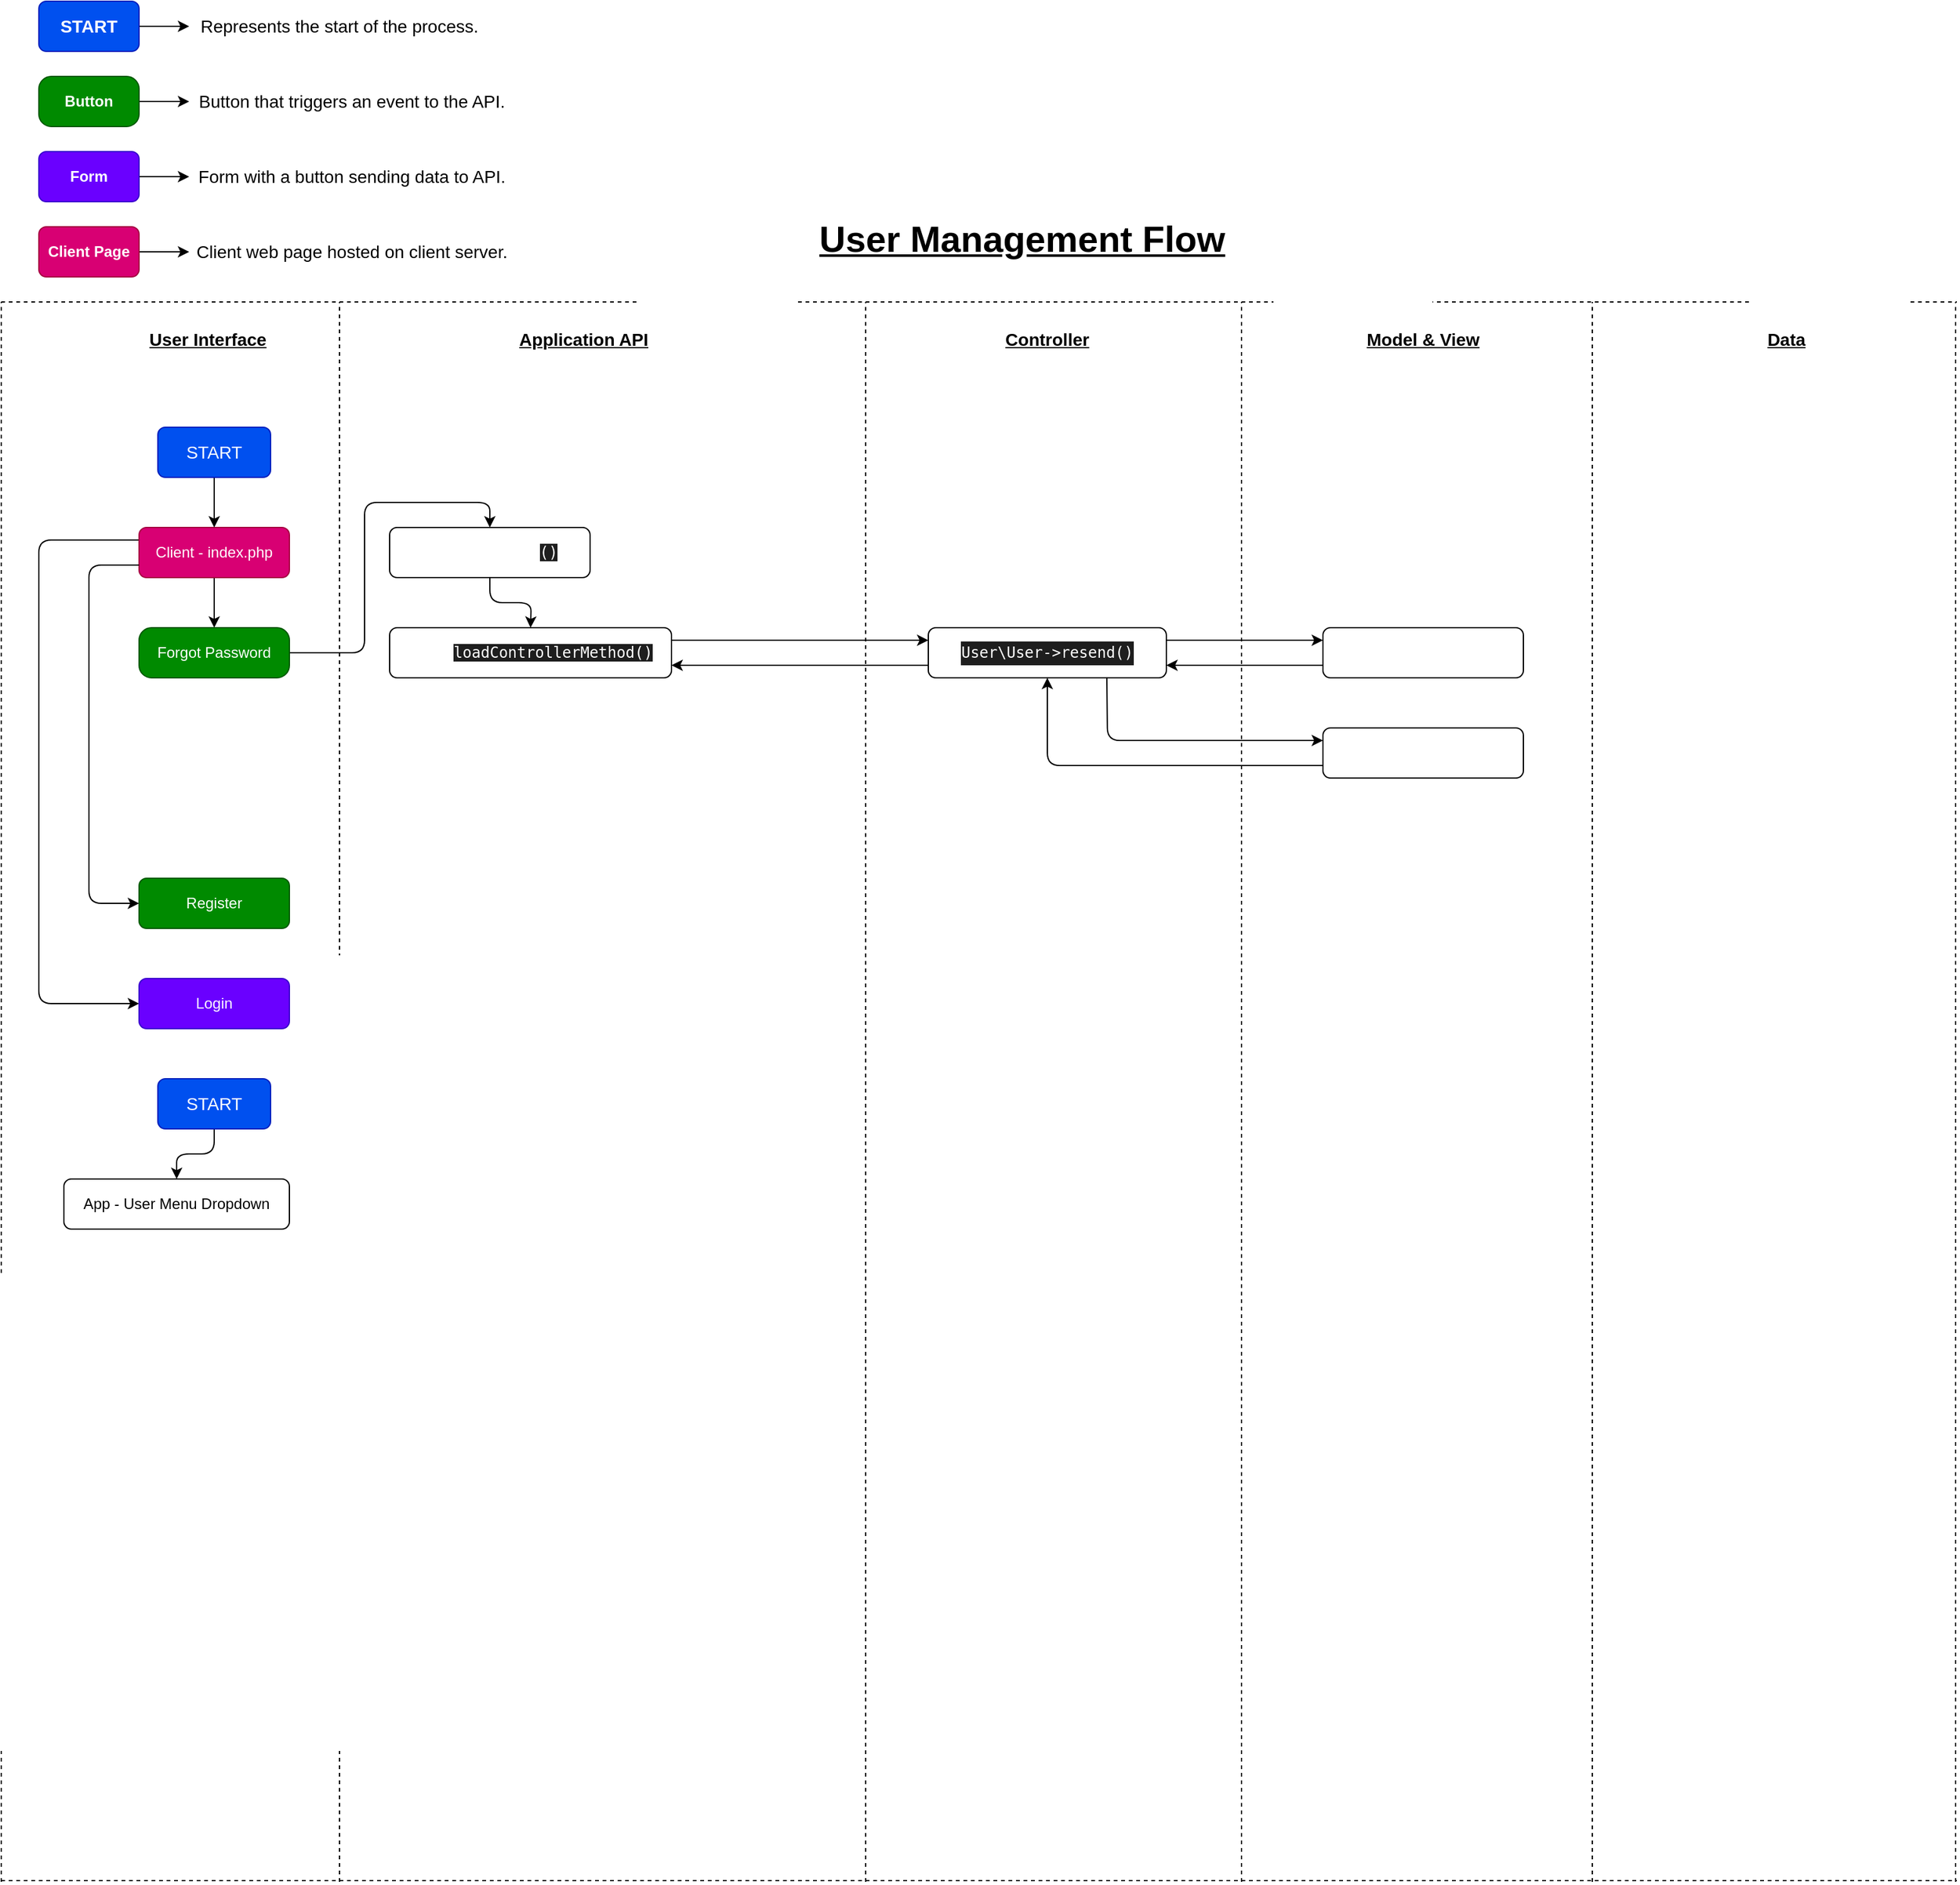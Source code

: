 <mxfile>
    <diagram id="NIuk0Yv9q91BMR4zFglk" name="Page-1">
        <mxGraphModel dx="820" dy="1630" grid="1" gridSize="10" guides="1" tooltips="1" connect="1" arrows="1" fold="1" page="1" pageScale="1" pageWidth="827" pageHeight="1169" math="0" shadow="0">
            <root>
                <mxCell id="0"/>
                <mxCell id="1" parent="0"/>
                <mxCell id="2" value="&lt;u style=&quot;font-size: 29px&quot;&gt;&lt;b style=&quot;font-size: 29px&quot;&gt;&lt;font style=&quot;font-size: 29px&quot;&gt;User Management Flow&lt;/font&gt;&lt;/b&gt;&lt;/u&gt;" style="text;html=1;strokeColor=none;fillColor=none;align=center;verticalAlign=middle;whiteSpace=wrap;rounded=0;fontSize=29;" parent="1" vertex="1">
                    <mxGeometry x="650" y="-170" width="350" height="40" as="geometry"/>
                </mxCell>
                <mxCell id="7" value="" style="edgeStyle=none;html=1;entryX=0;entryY=0.5;entryDx=0;entryDy=0;exitX=0;exitY=0.25;exitDx=0;exitDy=0;" parent="1" source="3" target="6" edge="1">
                    <mxGeometry relative="1" as="geometry">
                        <Array as="points">
                            <mxPoint x="40" y="90"/>
                            <mxPoint x="40" y="460"/>
                        </Array>
                    </mxGeometry>
                </mxCell>
                <mxCell id="25" style="edgeStyle=none;html=1;exitX=0.5;exitY=1;exitDx=0;exitDy=0;entryX=0.5;entryY=0;entryDx=0;entryDy=0;" parent="1" source="3" target="8" edge="1">
                    <mxGeometry relative="1" as="geometry"/>
                </mxCell>
                <mxCell id="3" value="Client - index.php" style="rounded=1;whiteSpace=wrap;html=1;fillColor=#d80073;strokeColor=#A50040;fontColor=#ffffff;" parent="1" vertex="1">
                    <mxGeometry x="120" y="80" width="120" height="40" as="geometry"/>
                </mxCell>
                <mxCell id="4" value="Register" style="rounded=1;whiteSpace=wrap;html=1;fillColor=#008a00;strokeColor=#005700;fontColor=#ffffff;" parent="1" vertex="1">
                    <mxGeometry x="120" y="360" width="120" height="40" as="geometry"/>
                </mxCell>
                <mxCell id="6" value="Login" style="whiteSpace=wrap;html=1;rounded=1;fillColor=#6a00ff;strokeColor=#3700CC;fontColor=#ffffff;" parent="1" vertex="1">
                    <mxGeometry x="120" y="440" width="120" height="40" as="geometry"/>
                </mxCell>
                <mxCell id="18" value="" style="edgeStyle=none;html=1;entryX=0;entryY=0.5;entryDx=0;entryDy=0;exitX=0;exitY=0.75;exitDx=0;exitDy=0;" parent="1" source="3" target="4" edge="1">
                    <mxGeometry relative="1" as="geometry">
                        <Array as="points">
                            <mxPoint x="80" y="110"/>
                            <mxPoint x="80" y="380"/>
                        </Array>
                    </mxGeometry>
                </mxCell>
                <mxCell id="20" value="" style="edgeStyle=none;html=1;exitX=1;exitY=0.5;exitDx=0;exitDy=0;" parent="1" source="8" target="19" edge="1">
                    <mxGeometry relative="1" as="geometry">
                        <Array as="points">
                            <mxPoint x="300" y="180"/>
                            <mxPoint x="300" y="60"/>
                            <mxPoint x="400" y="60"/>
                        </Array>
                    </mxGeometry>
                </mxCell>
                <mxCell id="8" value="Forgot Password" style="whiteSpace=wrap;html=1;rounded=1;fillColor=#008a00;strokeColor=#005700;fontColor=#ffffff;arcSize=25;" parent="1" vertex="1">
                    <mxGeometry x="120" y="160" width="120" height="40" as="geometry"/>
                </mxCell>
                <mxCell id="16" value="App - User Menu Dropdown" style="whiteSpace=wrap;html=1;rounded=1;" parent="1" vertex="1">
                    <mxGeometry x="60" y="600" width="180" height="40" as="geometry"/>
                </mxCell>
                <mxCell id="78" style="edgeStyle=none;html=1;exitX=0.5;exitY=1;exitDx=0;exitDy=0;entryX=0.5;entryY=0;entryDx=0;entryDy=0;fontSize=29;" edge="1" parent="1" source="19" target="77">
                    <mxGeometry relative="1" as="geometry">
                        <Array as="points">
                            <mxPoint x="400" y="140"/>
                            <mxPoint x="433" y="140"/>
                        </Array>
                    </mxGeometry>
                </mxCell>
                <mxCell id="19" value="&lt;font style=&quot;font-size: 12px&quot; color=&quot;#ffffff&quot;&gt;&lt;span style=&quot;font-family: &amp;#34;droid sans mono&amp;#34; , monospace , monospace , &amp;#34;droid sans fallback&amp;#34;&quot;&gt;App-&amp;gt;routeApp&lt;/span&gt;&lt;span style=&quot;background-color: rgb(30 , 30 , 30) ; font-family: &amp;#34;droid sans mono&amp;#34; , monospace , monospace , &amp;#34;droid sans fallback&amp;#34;&quot;&gt;()&lt;/span&gt;&lt;/font&gt;" style="whiteSpace=wrap;html=1;rounded=1;" parent="1" vertex="1">
                    <mxGeometry x="320" y="80" width="160" height="40" as="geometry"/>
                </mxCell>
                <mxCell id="27" value="" style="edgeStyle=none;html=1;fontColor=#FFFFFF;exitX=1;exitY=0.25;exitDx=0;exitDy=0;entryX=0;entryY=0.25;entryDx=0;entryDy=0;" parent="1" source="23" target="26" edge="1">
                    <mxGeometry relative="1" as="geometry"/>
                </mxCell>
                <mxCell id="48" style="edgeStyle=none;html=1;exitX=0.75;exitY=1;exitDx=0;exitDy=0;entryX=0;entryY=0.25;entryDx=0;entryDy=0;fontSize=14;" edge="1" parent="1" source="23" target="31">
                    <mxGeometry relative="1" as="geometry">
                        <Array as="points">
                            <mxPoint x="893" y="250"/>
                        </Array>
                    </mxGeometry>
                </mxCell>
                <mxCell id="80" style="edgeStyle=none;html=1;exitX=0;exitY=0.75;exitDx=0;exitDy=0;entryX=1;entryY=0.75;entryDx=0;entryDy=0;fontSize=29;" edge="1" parent="1" source="23" target="77">
                    <mxGeometry relative="1" as="geometry"/>
                </mxCell>
                <mxCell id="23" value="&lt;div style=&quot;background-color: rgb(30 , 30 , 30) ; font-family: &amp;#34;droid sans mono&amp;#34; , monospace , monospace , &amp;#34;droid sans fallback&amp;#34; ; line-height: 19px&quot;&gt;&lt;font style=&quot;font-size: 12px&quot;&gt;User\User-&amp;gt;resend()&lt;/font&gt;&lt;/div&gt;" style="whiteSpace=wrap;html=1;rounded=1;fontColor=#FFFFFF;" parent="1" vertex="1">
                    <mxGeometry x="750" y="160" width="190" height="40" as="geometry"/>
                </mxCell>
                <mxCell id="47" style="edgeStyle=none;html=1;exitX=0;exitY=0.75;exitDx=0;exitDy=0;entryX=1;entryY=0.75;entryDx=0;entryDy=0;fontSize=14;" edge="1" parent="1" source="26" target="23">
                    <mxGeometry relative="1" as="geometry"/>
                </mxCell>
                <mxCell id="26" value="Model-&amp;gt;callsResend()" style="whiteSpace=wrap;html=1;rounded=1;fontColor=#FFFFFF;" parent="1" vertex="1">
                    <mxGeometry x="1065" y="160" width="160" height="40" as="geometry"/>
                </mxCell>
                <mxCell id="49" style="edgeStyle=none;html=1;exitX=0;exitY=0.75;exitDx=0;exitDy=0;entryX=0.5;entryY=1;entryDx=0;entryDy=0;fontSize=14;" edge="1" parent="1" source="31" target="23">
                    <mxGeometry relative="1" as="geometry">
                        <Array as="points">
                            <mxPoint x="845" y="270"/>
                        </Array>
                    </mxGeometry>
                </mxCell>
                <mxCell id="31" value="View-&amp;gt;resend()" style="whiteSpace=wrap;html=1;rounded=1;fontColor=#FFFFFF;" parent="1" vertex="1">
                    <mxGeometry x="1065" y="240" width="160" height="40" as="geometry"/>
                </mxCell>
                <mxCell id="36" value="User Interface" style="text;html=1;strokeColor=none;fillColor=none;align=center;verticalAlign=middle;whiteSpace=wrap;rounded=0;fontStyle=5;fontSize=14;" vertex="1" parent="1">
                    <mxGeometry x="100" y="-80" width="150" height="20" as="geometry"/>
                </mxCell>
                <mxCell id="39" style="edgeStyle=none;html=1;exitX=0.5;exitY=1;exitDx=0;exitDy=0;entryX=0.5;entryY=0;entryDx=0;entryDy=0;fontSize=14;" edge="1" parent="1" source="38" target="3">
                    <mxGeometry relative="1" as="geometry"/>
                </mxCell>
                <mxCell id="38" value="START" style="rounded=1;whiteSpace=wrap;html=1;fontSize=14;fillColor=#0050ef;strokeColor=#001DBC;fontColor=#ffffff;" vertex="1" parent="1">
                    <mxGeometry x="135" width="90" height="40" as="geometry"/>
                </mxCell>
                <mxCell id="41" style="edgeStyle=none;html=1;exitX=0.5;exitY=1;exitDx=0;exitDy=0;entryX=0.5;entryY=0;entryDx=0;entryDy=0;fontSize=14;" edge="1" parent="1" source="40" target="16">
                    <mxGeometry relative="1" as="geometry">
                        <Array as="points">
                            <mxPoint x="180" y="580"/>
                            <mxPoint x="150" y="580"/>
                        </Array>
                    </mxGeometry>
                </mxCell>
                <mxCell id="40" value="START" style="rounded=1;whiteSpace=wrap;html=1;fontSize=14;fillColor=#0050ef;strokeColor=#001DBC;fontColor=#ffffff;" vertex="1" parent="1">
                    <mxGeometry x="135" y="520" width="90" height="40" as="geometry"/>
                </mxCell>
                <mxCell id="42" value="Application API" style="text;html=1;strokeColor=none;fillColor=none;align=center;verticalAlign=middle;whiteSpace=wrap;rounded=0;fontStyle=5;fontSize=14;" vertex="1" parent="1">
                    <mxGeometry x="400" y="-80" width="150" height="20" as="geometry"/>
                </mxCell>
                <mxCell id="44" value="Controller" style="text;html=1;strokeColor=none;fillColor=none;align=center;verticalAlign=middle;whiteSpace=wrap;rounded=0;fontStyle=5;fontSize=14;" vertex="1" parent="1">
                    <mxGeometry x="770" y="-80" width="150" height="20" as="geometry"/>
                </mxCell>
                <mxCell id="46" value="Model &amp;amp; View" style="text;html=1;strokeColor=none;fillColor=none;align=center;verticalAlign=middle;whiteSpace=wrap;rounded=0;fontStyle=5;fontSize=14;" vertex="1" parent="1">
                    <mxGeometry x="1070" y="-80" width="150" height="20" as="geometry"/>
                </mxCell>
                <mxCell id="59" style="edgeStyle=none;html=1;exitX=1;exitY=0.5;exitDx=0;exitDy=0;entryX=0;entryY=0.5;entryDx=0;entryDy=0;fontSize=14;" edge="1" parent="1" source="51" target="58">
                    <mxGeometry relative="1" as="geometry"/>
                </mxCell>
                <mxCell id="51" value="Button" style="whiteSpace=wrap;html=1;rounded=1;fillColor=#008a00;strokeColor=#005700;fontColor=#ffffff;arcSize=25;fontStyle=1" vertex="1" parent="1">
                    <mxGeometry x="40" y="-280" width="80" height="40" as="geometry"/>
                </mxCell>
                <mxCell id="57" style="edgeStyle=none;html=1;exitX=1;exitY=0.5;exitDx=0;exitDy=0;entryX=0;entryY=0.5;entryDx=0;entryDy=0;fontSize=14;" edge="1" parent="1" source="52" target="56">
                    <mxGeometry relative="1" as="geometry"/>
                </mxCell>
                <mxCell id="52" value="START" style="rounded=1;whiteSpace=wrap;html=1;fontSize=14;fillColor=#0050ef;strokeColor=#001DBC;fontColor=#ffffff;fontStyle=1" vertex="1" parent="1">
                    <mxGeometry x="40" y="-340" width="80" height="40" as="geometry"/>
                </mxCell>
                <mxCell id="61" style="edgeStyle=none;html=1;exitX=1;exitY=0.5;exitDx=0;exitDy=0;entryX=0;entryY=0.5;entryDx=0;entryDy=0;fontSize=14;" edge="1" parent="1" source="54" target="60">
                    <mxGeometry relative="1" as="geometry"/>
                </mxCell>
                <mxCell id="54" value="Form" style="whiteSpace=wrap;html=1;rounded=1;fillColor=#6a00ff;strokeColor=#3700CC;fontColor=#ffffff;fontStyle=1" vertex="1" parent="1">
                    <mxGeometry x="40" y="-220" width="80" height="40" as="geometry"/>
                </mxCell>
                <mxCell id="56" value="&lt;span style=&quot;text-align: left&quot;&gt;Represents the start of the process.&lt;/span&gt;" style="text;html=1;strokeColor=none;fillColor=none;align=center;verticalAlign=middle;whiteSpace=wrap;rounded=0;fontSize=14;" vertex="1" parent="1">
                    <mxGeometry x="160" y="-340" width="240" height="40" as="geometry"/>
                </mxCell>
                <mxCell id="58" value="&lt;span style=&quot;text-align: left&quot;&gt;Button that triggers an event to the API.&lt;/span&gt;" style="text;html=1;strokeColor=none;fillColor=none;align=center;verticalAlign=middle;whiteSpace=wrap;rounded=0;fontSize=14;" vertex="1" parent="1">
                    <mxGeometry x="160" y="-280" width="260" height="40" as="geometry"/>
                </mxCell>
                <mxCell id="60" value="&lt;span style=&quot;text-align: left&quot;&gt;Form with a button sending data to API.&lt;/span&gt;" style="text;html=1;strokeColor=none;fillColor=none;align=center;verticalAlign=middle;whiteSpace=wrap;rounded=0;fontSize=14;" vertex="1" parent="1">
                    <mxGeometry x="160" y="-220" width="260" height="40" as="geometry"/>
                </mxCell>
                <mxCell id="64" style="edgeStyle=none;html=1;exitX=1;exitY=0.5;exitDx=0;exitDy=0;entryX=0;entryY=0.5;entryDx=0;entryDy=0;fontSize=29;" edge="1" parent="1" source="62" target="63">
                    <mxGeometry relative="1" as="geometry"/>
                </mxCell>
                <mxCell id="62" value="Client Page" style="rounded=1;whiteSpace=wrap;html=1;fillColor=#d80073;strokeColor=#A50040;fontColor=#ffffff;fontStyle=1" vertex="1" parent="1">
                    <mxGeometry x="40" y="-160" width="80" height="40" as="geometry"/>
                </mxCell>
                <mxCell id="63" value="&lt;span style=&quot;text-align: left&quot;&gt;Client web page hosted on client server.&lt;/span&gt;" style="text;html=1;strokeColor=none;fillColor=none;align=center;verticalAlign=middle;whiteSpace=wrap;rounded=0;fontSize=14;" vertex="1" parent="1">
                    <mxGeometry x="160" y="-160" width="260" height="40" as="geometry"/>
                </mxCell>
                <mxCell id="67" value="" style="endArrow=none;dashed=1;html=1;fontSize=29;" edge="1" parent="1">
                    <mxGeometry width="50" height="50" relative="1" as="geometry">
                        <mxPoint x="280" y="1161" as="sourcePoint"/>
                        <mxPoint x="280" y="-100" as="targetPoint"/>
                    </mxGeometry>
                </mxCell>
                <mxCell id="68" value="" style="endArrow=none;dashed=1;html=1;fontSize=29;" edge="1" parent="1">
                    <mxGeometry width="50" height="50" relative="1" as="geometry">
                        <mxPoint x="10" y="1161" as="sourcePoint"/>
                        <mxPoint x="10" y="-100" as="targetPoint"/>
                    </mxGeometry>
                </mxCell>
                <mxCell id="69" value="" style="endArrow=none;dashed=1;html=1;fontSize=29;" edge="1" parent="1">
                    <mxGeometry width="50" height="50" relative="1" as="geometry">
                        <mxPoint x="700" y="1161" as="sourcePoint"/>
                        <mxPoint x="700" y="-100" as="targetPoint"/>
                    </mxGeometry>
                </mxCell>
                <mxCell id="70" value="" style="endArrow=none;dashed=1;html=1;fontSize=29;" edge="1" parent="1">
                    <mxGeometry width="50" height="50" relative="1" as="geometry">
                        <mxPoint x="1000" y="1161" as="sourcePoint"/>
                        <mxPoint x="1000" y="-100" as="targetPoint"/>
                    </mxGeometry>
                </mxCell>
                <mxCell id="71" value="" style="endArrow=none;dashed=1;html=1;fontSize=29;" edge="1" parent="1">
                    <mxGeometry width="50" height="50" relative="1" as="geometry">
                        <mxPoint x="1280" y="1161" as="sourcePoint"/>
                        <mxPoint x="1280" y="-100" as="targetPoint"/>
                    </mxGeometry>
                </mxCell>
                <mxCell id="72" value="" style="endArrow=none;dashed=1;html=1;fontSize=29;" edge="1" parent="1">
                    <mxGeometry width="50" height="50" relative="1" as="geometry">
                        <mxPoint x="1570" y="1161" as="sourcePoint"/>
                        <mxPoint x="1570" y="-100" as="targetPoint"/>
                    </mxGeometry>
                </mxCell>
                <mxCell id="74" value="Data" style="text;html=1;strokeColor=none;fillColor=none;align=center;verticalAlign=middle;whiteSpace=wrap;rounded=0;fontStyle=5;fontSize=14;" vertex="1" parent="1">
                    <mxGeometry x="1360" y="-80" width="150" height="20" as="geometry"/>
                </mxCell>
                <mxCell id="75" value="" style="endArrow=none;dashed=1;html=1;fontSize=29;" edge="1" parent="1">
                    <mxGeometry width="50" height="50" relative="1" as="geometry">
                        <mxPoint x="10" y="-100" as="sourcePoint"/>
                        <mxPoint x="1571" y="-100" as="targetPoint"/>
                    </mxGeometry>
                </mxCell>
                <mxCell id="76" value="" style="endArrow=none;dashed=1;html=1;fontSize=29;" edge="1" parent="1">
                    <mxGeometry width="50" height="50" relative="1" as="geometry">
                        <mxPoint x="10" y="1160" as="sourcePoint"/>
                        <mxPoint x="1571" y="1160" as="targetPoint"/>
                    </mxGeometry>
                </mxCell>
                <mxCell id="79" style="edgeStyle=none;html=1;exitX=1;exitY=0.25;exitDx=0;exitDy=0;entryX=0;entryY=0.25;entryDx=0;entryDy=0;fontSize=29;" edge="1" parent="1" source="77" target="23">
                    <mxGeometry relative="1" as="geometry"/>
                </mxCell>
                <mxCell id="77" value="&lt;font style=&quot;font-size: 12px&quot; color=&quot;#ffffff&quot;&gt;&lt;span style=&quot;font-family: &amp;#34;droid sans mono&amp;#34; , monospace , monospace , &amp;#34;droid sans fallback&amp;#34;&quot;&gt;App-&amp;gt;&lt;/span&gt;&lt;span style=&quot;background-color: rgb(30 , 30 , 30) ; font-family: &amp;#34;droid sans mono&amp;#34; , monospace , monospace , &amp;#34;droid sans fallback&amp;#34;&quot;&gt;loadControllerMethod()&lt;/span&gt;&lt;/font&gt;" style="whiteSpace=wrap;html=1;rounded=1;" vertex="1" parent="1">
                    <mxGeometry x="320" y="160" width="225" height="40" as="geometry"/>
                </mxCell>
            </root>
        </mxGraphModel>
    </diagram>
</mxfile>